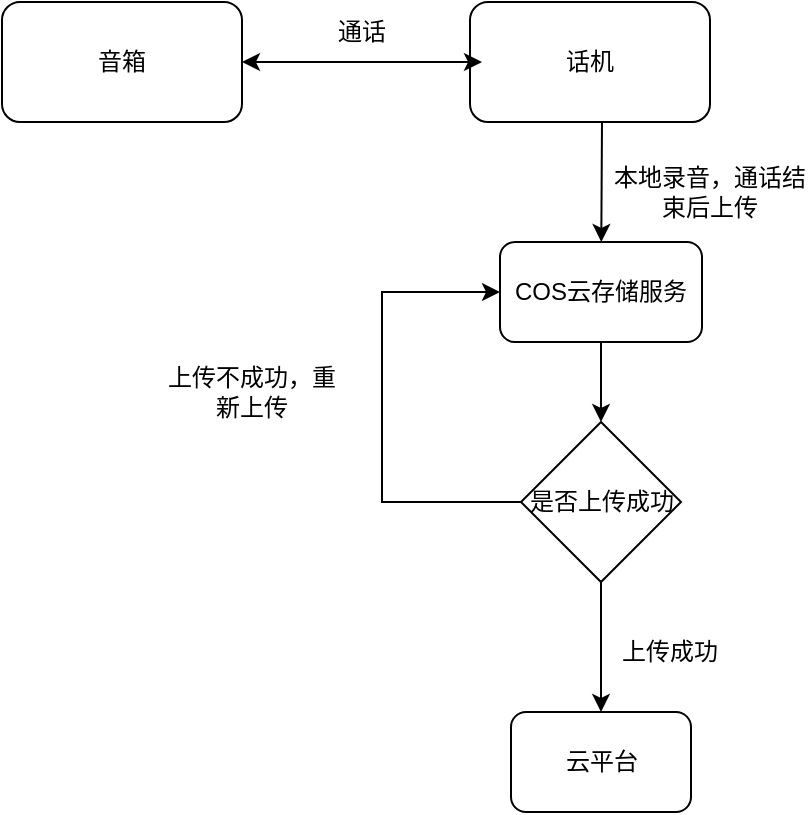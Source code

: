 <mxfile version="22.0.4" type="github">
  <diagram name="第 1 页" id="DbyfGigxy767PJ1lEiW6">
    <mxGraphModel dx="1034" dy="432" grid="1" gridSize="10" guides="1" tooltips="1" connect="1" arrows="1" fold="1" page="1" pageScale="1" pageWidth="827" pageHeight="1169" math="0" shadow="0">
      <root>
        <mxCell id="0" />
        <mxCell id="1" parent="0" />
        <mxCell id="ClUf6Cy2C5y6GZQuqbvQ-1" value="话机" style="rounded=1;whiteSpace=wrap;html=1;" vertex="1" parent="1">
          <mxGeometry x="294" y="230" width="120" height="60" as="geometry" />
        </mxCell>
        <mxCell id="ClUf6Cy2C5y6GZQuqbvQ-2" value="音箱" style="rounded=1;whiteSpace=wrap;html=1;" vertex="1" parent="1">
          <mxGeometry x="60" y="230" width="120" height="60" as="geometry" />
        </mxCell>
        <mxCell id="ClUf6Cy2C5y6GZQuqbvQ-4" value="" style="endArrow=classic;startArrow=classic;html=1;rounded=0;entryX=0.05;entryY=0.5;entryDx=0;entryDy=0;entryPerimeter=0;" edge="1" parent="1" source="ClUf6Cy2C5y6GZQuqbvQ-2" target="ClUf6Cy2C5y6GZQuqbvQ-1">
          <mxGeometry width="50" height="50" relative="1" as="geometry">
            <mxPoint x="160" y="259.5" as="sourcePoint" />
            <mxPoint x="350" y="260" as="targetPoint" />
          </mxGeometry>
        </mxCell>
        <mxCell id="ClUf6Cy2C5y6GZQuqbvQ-5" value="通话" style="text;html=1;strokeColor=none;fillColor=none;align=center;verticalAlign=middle;whiteSpace=wrap;rounded=0;" vertex="1" parent="1">
          <mxGeometry x="210" y="230" width="60" height="30" as="geometry" />
        </mxCell>
        <mxCell id="ClUf6Cy2C5y6GZQuqbvQ-13" style="edgeStyle=orthogonalEdgeStyle;rounded=0;orthogonalLoop=1;jettySize=auto;html=1;exitX=0.5;exitY=1;exitDx=0;exitDy=0;entryX=0.5;entryY=0;entryDx=0;entryDy=0;" edge="1" parent="1" source="ClUf6Cy2C5y6GZQuqbvQ-6" target="ClUf6Cy2C5y6GZQuqbvQ-10">
          <mxGeometry relative="1" as="geometry" />
        </mxCell>
        <mxCell id="ClUf6Cy2C5y6GZQuqbvQ-6" value="COS云存储服务" style="rounded=1;whiteSpace=wrap;html=1;" vertex="1" parent="1">
          <mxGeometry x="309" y="350" width="101" height="50" as="geometry" />
        </mxCell>
        <mxCell id="ClUf6Cy2C5y6GZQuqbvQ-8" value="云平台" style="rounded=1;whiteSpace=wrap;html=1;" vertex="1" parent="1">
          <mxGeometry x="314.5" y="585" width="90" height="50" as="geometry" />
        </mxCell>
        <mxCell id="ClUf6Cy2C5y6GZQuqbvQ-9" value="" style="endArrow=classic;html=1;rounded=0;" edge="1" parent="1" target="ClUf6Cy2C5y6GZQuqbvQ-6">
          <mxGeometry width="50" height="50" relative="1" as="geometry">
            <mxPoint x="360" y="290" as="sourcePoint" />
            <mxPoint x="360" y="340" as="targetPoint" />
          </mxGeometry>
        </mxCell>
        <mxCell id="ClUf6Cy2C5y6GZQuqbvQ-14" style="edgeStyle=orthogonalEdgeStyle;rounded=0;orthogonalLoop=1;jettySize=auto;html=1;exitX=0.5;exitY=1;exitDx=0;exitDy=0;entryX=0.5;entryY=0;entryDx=0;entryDy=0;" edge="1" parent="1" source="ClUf6Cy2C5y6GZQuqbvQ-10" target="ClUf6Cy2C5y6GZQuqbvQ-8">
          <mxGeometry relative="1" as="geometry" />
        </mxCell>
        <mxCell id="ClUf6Cy2C5y6GZQuqbvQ-16" style="edgeStyle=orthogonalEdgeStyle;rounded=0;orthogonalLoop=1;jettySize=auto;html=1;exitX=0;exitY=0.5;exitDx=0;exitDy=0;entryX=0;entryY=0.5;entryDx=0;entryDy=0;" edge="1" parent="1" source="ClUf6Cy2C5y6GZQuqbvQ-10" target="ClUf6Cy2C5y6GZQuqbvQ-6">
          <mxGeometry relative="1" as="geometry">
            <Array as="points">
              <mxPoint x="250" y="480" />
              <mxPoint x="250" y="375" />
            </Array>
          </mxGeometry>
        </mxCell>
        <mxCell id="ClUf6Cy2C5y6GZQuqbvQ-10" value="是否上传成功" style="rhombus;whiteSpace=wrap;html=1;" vertex="1" parent="1">
          <mxGeometry x="319.5" y="440" width="80" height="80" as="geometry" />
        </mxCell>
        <mxCell id="ClUf6Cy2C5y6GZQuqbvQ-11" value="本地录音，通话结束后上传" style="text;html=1;strokeColor=none;fillColor=none;align=center;verticalAlign=middle;whiteSpace=wrap;rounded=0;" vertex="1" parent="1">
          <mxGeometry x="364" y="310" width="100" height="30" as="geometry" />
        </mxCell>
        <mxCell id="ClUf6Cy2C5y6GZQuqbvQ-15" value="上传成功" style="text;html=1;strokeColor=none;fillColor=none;align=center;verticalAlign=middle;whiteSpace=wrap;rounded=0;" vertex="1" parent="1">
          <mxGeometry x="364" y="540" width="60" height="30" as="geometry" />
        </mxCell>
        <mxCell id="ClUf6Cy2C5y6GZQuqbvQ-17" value="上传不成功，重新上传" style="text;html=1;strokeColor=none;fillColor=none;align=center;verticalAlign=middle;whiteSpace=wrap;rounded=0;" vertex="1" parent="1">
          <mxGeometry x="140" y="410" width="90" height="30" as="geometry" />
        </mxCell>
      </root>
    </mxGraphModel>
  </diagram>
</mxfile>
